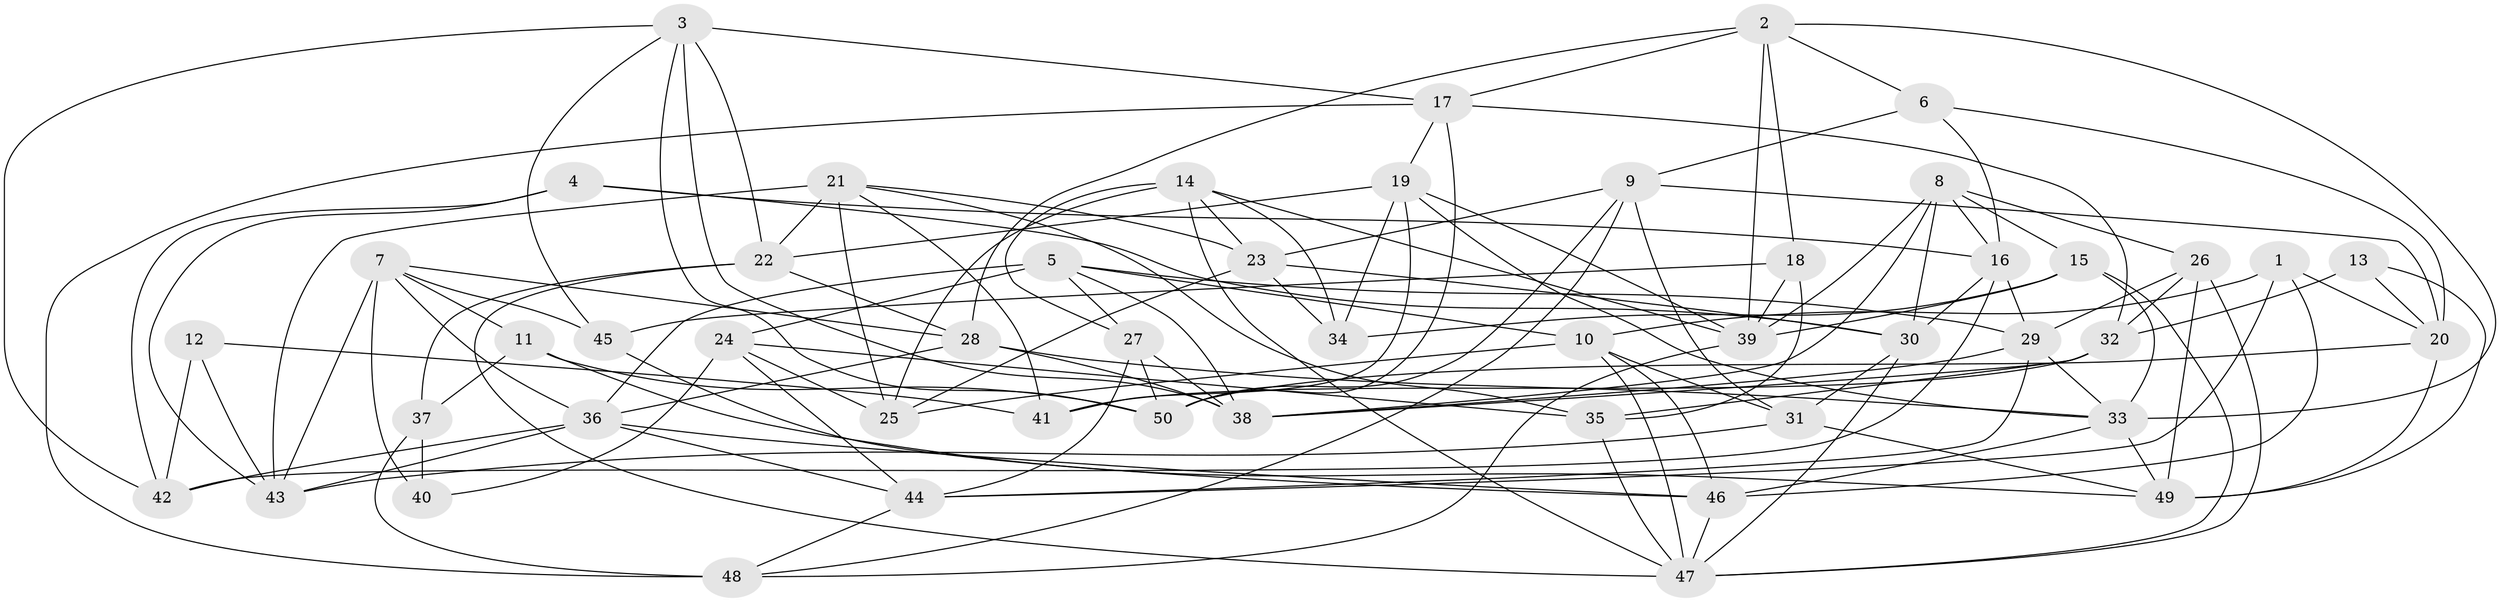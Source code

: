 // original degree distribution, {4: 1.0}
// Generated by graph-tools (version 1.1) at 2025/03/03/09/25 03:03:06]
// undirected, 50 vertices, 135 edges
graph export_dot {
graph [start="1"]
  node [color=gray90,style=filled];
  1;
  2;
  3;
  4;
  5;
  6;
  7;
  8;
  9;
  10;
  11;
  12;
  13;
  14;
  15;
  16;
  17;
  18;
  19;
  20;
  21;
  22;
  23;
  24;
  25;
  26;
  27;
  28;
  29;
  30;
  31;
  32;
  33;
  34;
  35;
  36;
  37;
  38;
  39;
  40;
  41;
  42;
  43;
  44;
  45;
  46;
  47;
  48;
  49;
  50;
  1 -- 10 [weight=1.0];
  1 -- 20 [weight=1.0];
  1 -- 44 [weight=1.0];
  1 -- 46 [weight=1.0];
  2 -- 6 [weight=1.0];
  2 -- 17 [weight=1.0];
  2 -- 18 [weight=1.0];
  2 -- 28 [weight=1.0];
  2 -- 33 [weight=1.0];
  2 -- 39 [weight=1.0];
  3 -- 17 [weight=1.0];
  3 -- 22 [weight=1.0];
  3 -- 38 [weight=1.0];
  3 -- 42 [weight=1.0];
  3 -- 45 [weight=1.0];
  3 -- 50 [weight=1.0];
  4 -- 16 [weight=1.0];
  4 -- 30 [weight=1.0];
  4 -- 42 [weight=1.0];
  4 -- 43 [weight=1.0];
  5 -- 10 [weight=1.0];
  5 -- 24 [weight=1.0];
  5 -- 27 [weight=1.0];
  5 -- 29 [weight=1.0];
  5 -- 36 [weight=1.0];
  5 -- 38 [weight=1.0];
  6 -- 9 [weight=1.0];
  6 -- 16 [weight=1.0];
  6 -- 20 [weight=1.0];
  7 -- 11 [weight=1.0];
  7 -- 28 [weight=1.0];
  7 -- 36 [weight=1.0];
  7 -- 40 [weight=1.0];
  7 -- 43 [weight=1.0];
  7 -- 45 [weight=1.0];
  8 -- 15 [weight=1.0];
  8 -- 16 [weight=1.0];
  8 -- 26 [weight=1.0];
  8 -- 30 [weight=1.0];
  8 -- 38 [weight=1.0];
  8 -- 39 [weight=1.0];
  9 -- 20 [weight=1.0];
  9 -- 23 [weight=1.0];
  9 -- 31 [weight=1.0];
  9 -- 48 [weight=1.0];
  9 -- 50 [weight=1.0];
  10 -- 25 [weight=1.0];
  10 -- 31 [weight=1.0];
  10 -- 46 [weight=1.0];
  10 -- 47 [weight=1.0];
  11 -- 37 [weight=1.0];
  11 -- 49 [weight=1.0];
  11 -- 50 [weight=1.0];
  12 -- 41 [weight=2.0];
  12 -- 42 [weight=1.0];
  12 -- 43 [weight=1.0];
  13 -- 20 [weight=1.0];
  13 -- 32 [weight=1.0];
  13 -- 49 [weight=2.0];
  14 -- 23 [weight=1.0];
  14 -- 25 [weight=1.0];
  14 -- 27 [weight=1.0];
  14 -- 34 [weight=1.0];
  14 -- 39 [weight=1.0];
  14 -- 47 [weight=1.0];
  15 -- 33 [weight=1.0];
  15 -- 34 [weight=2.0];
  15 -- 39 [weight=1.0];
  15 -- 47 [weight=1.0];
  16 -- 29 [weight=1.0];
  16 -- 30 [weight=1.0];
  16 -- 42 [weight=1.0];
  17 -- 19 [weight=1.0];
  17 -- 32 [weight=1.0];
  17 -- 48 [weight=1.0];
  17 -- 50 [weight=1.0];
  18 -- 35 [weight=2.0];
  18 -- 39 [weight=2.0];
  18 -- 45 [weight=1.0];
  19 -- 22 [weight=1.0];
  19 -- 33 [weight=1.0];
  19 -- 34 [weight=2.0];
  19 -- 39 [weight=1.0];
  19 -- 41 [weight=2.0];
  20 -- 49 [weight=1.0];
  20 -- 50 [weight=1.0];
  21 -- 22 [weight=1.0];
  21 -- 23 [weight=1.0];
  21 -- 25 [weight=1.0];
  21 -- 35 [weight=1.0];
  21 -- 41 [weight=1.0];
  21 -- 43 [weight=1.0];
  22 -- 28 [weight=1.0];
  22 -- 37 [weight=1.0];
  22 -- 47 [weight=1.0];
  23 -- 25 [weight=1.0];
  23 -- 30 [weight=1.0];
  23 -- 34 [weight=1.0];
  24 -- 25 [weight=2.0];
  24 -- 35 [weight=1.0];
  24 -- 40 [weight=1.0];
  24 -- 44 [weight=1.0];
  26 -- 29 [weight=1.0];
  26 -- 32 [weight=1.0];
  26 -- 47 [weight=1.0];
  26 -- 49 [weight=2.0];
  27 -- 38 [weight=2.0];
  27 -- 44 [weight=1.0];
  27 -- 50 [weight=1.0];
  28 -- 33 [weight=1.0];
  28 -- 36 [weight=1.0];
  28 -- 38 [weight=1.0];
  29 -- 33 [weight=1.0];
  29 -- 38 [weight=1.0];
  29 -- 44 [weight=1.0];
  30 -- 31 [weight=1.0];
  30 -- 47 [weight=1.0];
  31 -- 43 [weight=1.0];
  31 -- 49 [weight=2.0];
  32 -- 35 [weight=1.0];
  32 -- 38 [weight=1.0];
  32 -- 41 [weight=1.0];
  33 -- 46 [weight=1.0];
  33 -- 49 [weight=2.0];
  35 -- 47 [weight=1.0];
  36 -- 42 [weight=2.0];
  36 -- 43 [weight=1.0];
  36 -- 44 [weight=1.0];
  36 -- 46 [weight=1.0];
  37 -- 40 [weight=2.0];
  37 -- 48 [weight=2.0];
  39 -- 48 [weight=1.0];
  44 -- 48 [weight=1.0];
  45 -- 46 [weight=1.0];
  46 -- 47 [weight=1.0];
}
